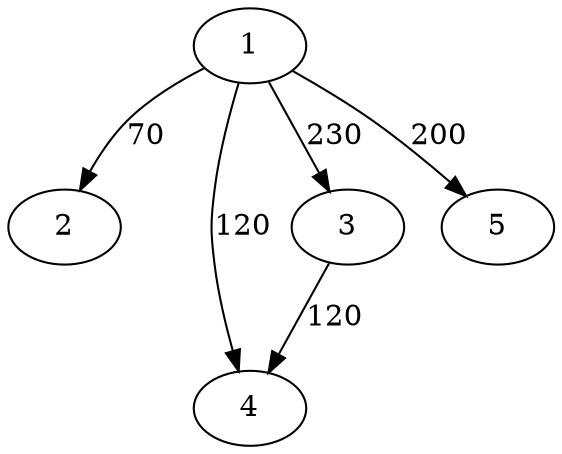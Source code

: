 strict digraph  {
	1 -> 2	 [label=70];
	1 -> 4	 [label=120];
	1 -> 3	 [label=230];
	1 -> 5	 [label=200];
	3 -> 4	 [label=120];
}

